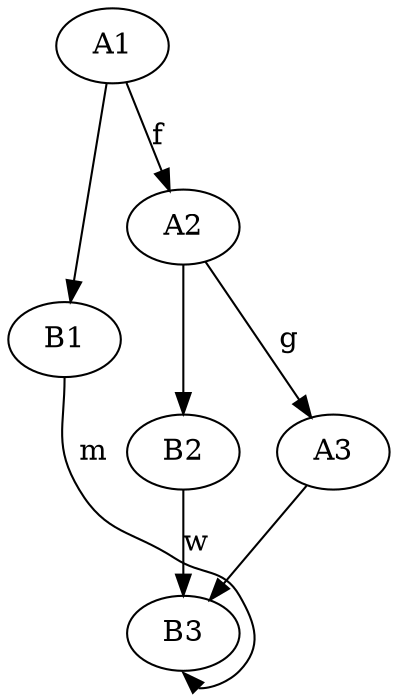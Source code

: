 digraph g {
	A1 -> B1;
	A2 -> B2;
	A3 -> B3;

	A1 -> A2 [label=f];
	A2 -> A3 [label=g];
	B2 -> B3 [label=w];
	B1 -> B3 [label=m tailport=s headport=s];
}